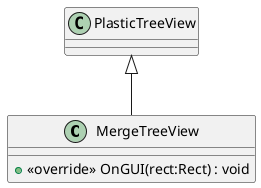 @startuml
class MergeTreeView {
    + <<override>> OnGUI(rect:Rect) : void
}
PlasticTreeView <|-- MergeTreeView
@enduml
